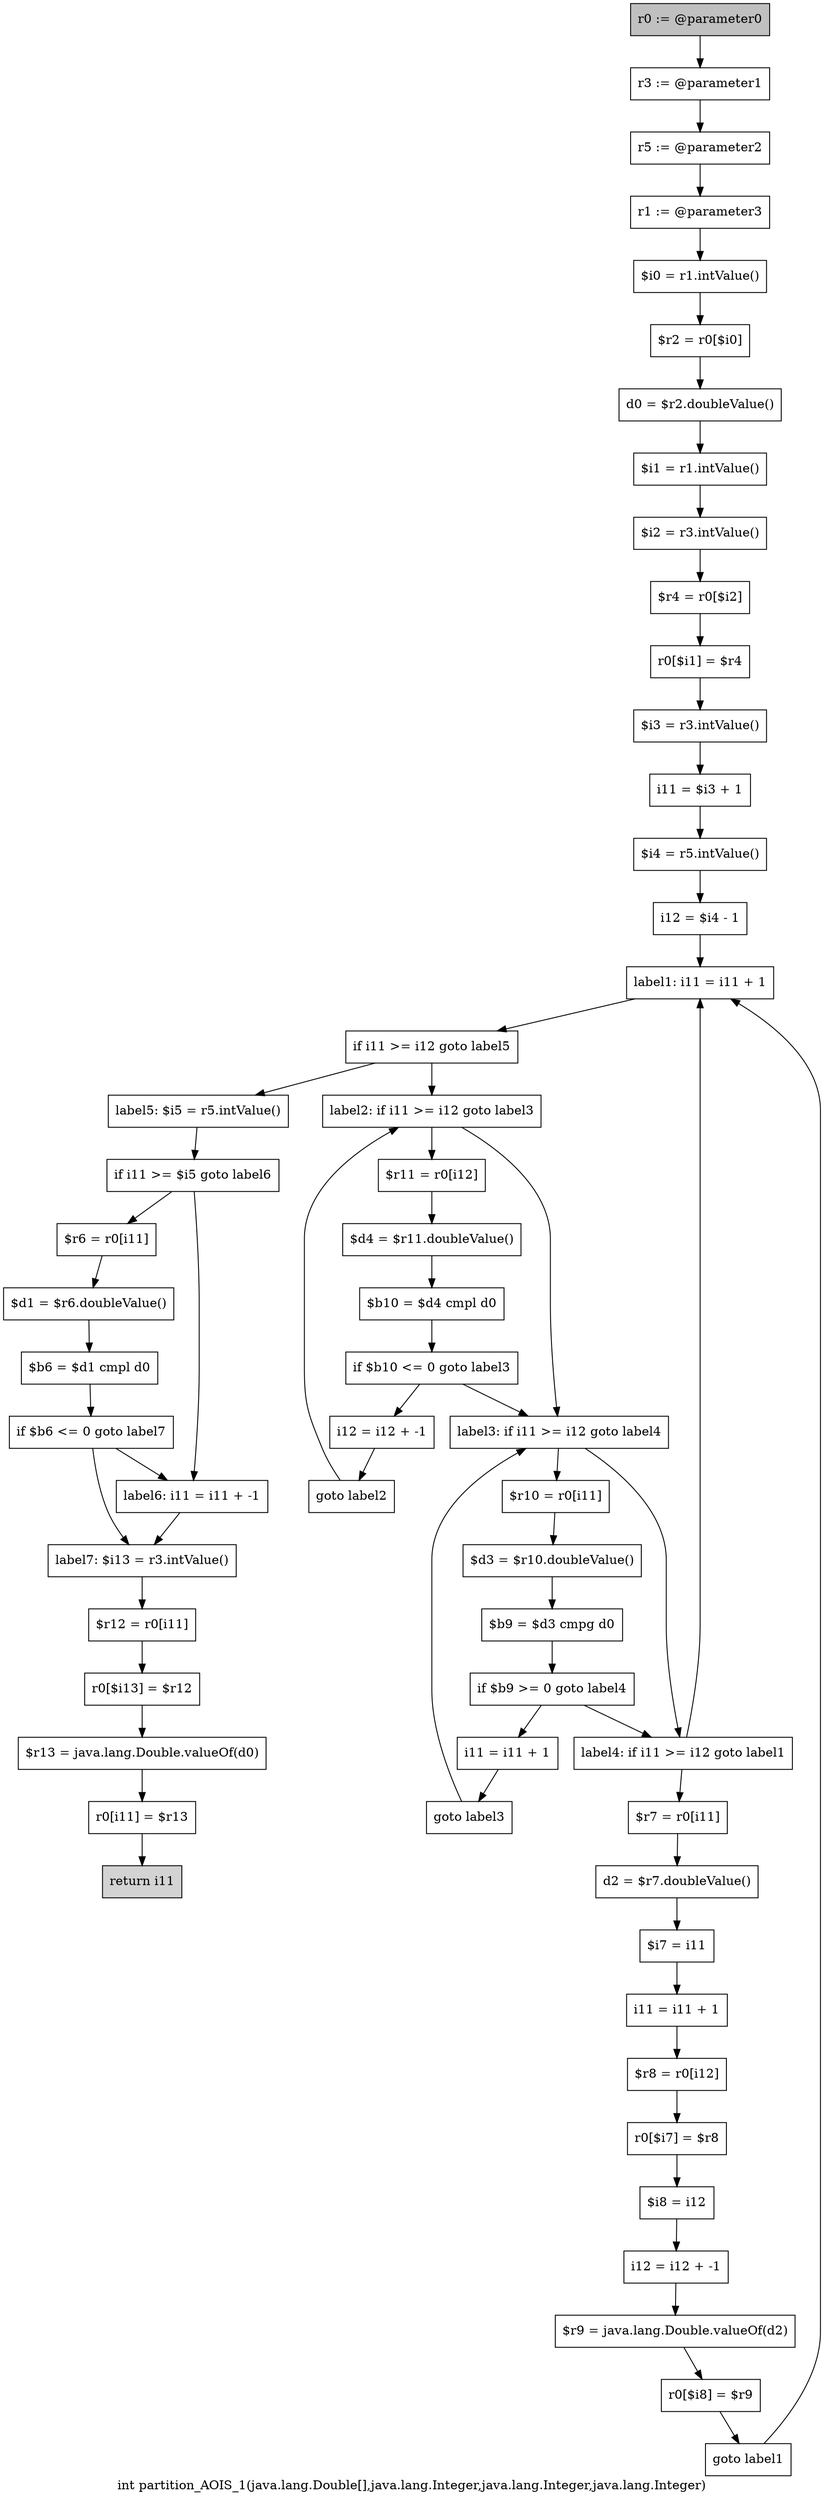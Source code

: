 digraph "int partition_AOIS_1(java.lang.Double[],java.lang.Integer,java.lang.Integer,java.lang.Integer)" {
    label="int partition_AOIS_1(java.lang.Double[],java.lang.Integer,java.lang.Integer,java.lang.Integer)";
    node [shape=box];
    "0" [style=filled,fillcolor=gray,label="r0 := @parameter0",];
    "1" [label="r3 := @parameter1",];
    "0"->"1";
    "2" [label="r5 := @parameter2",];
    "1"->"2";
    "3" [label="r1 := @parameter3",];
    "2"->"3";
    "4" [label="$i0 = r1.intValue()",];
    "3"->"4";
    "5" [label="$r2 = r0[$i0]",];
    "4"->"5";
    "6" [label="d0 = $r2.doubleValue()",];
    "5"->"6";
    "7" [label="$i1 = r1.intValue()",];
    "6"->"7";
    "8" [label="$i2 = r3.intValue()",];
    "7"->"8";
    "9" [label="$r4 = r0[$i2]",];
    "8"->"9";
    "10" [label="r0[$i1] = $r4",];
    "9"->"10";
    "11" [label="$i3 = r3.intValue()",];
    "10"->"11";
    "12" [label="i11 = $i3 + 1",];
    "11"->"12";
    "13" [label="$i4 = r5.intValue()",];
    "12"->"13";
    "14" [label="i12 = $i4 - 1",];
    "13"->"14";
    "15" [label="label1: i11 = i11 + 1",];
    "14"->"15";
    "16" [label="if i11 >= i12 goto label5",];
    "15"->"16";
    "17" [label="label2: if i11 >= i12 goto label3",];
    "16"->"17";
    "43" [label="label5: $i5 = r5.intValue()",];
    "16"->"43";
    "18" [label="$r11 = r0[i12]",];
    "17"->"18";
    "24" [label="label3: if i11 >= i12 goto label4",];
    "17"->"24";
    "19" [label="$d4 = $r11.doubleValue()",];
    "18"->"19";
    "20" [label="$b10 = $d4 cmpl d0",];
    "19"->"20";
    "21" [label="if $b10 <= 0 goto label3",];
    "20"->"21";
    "22" [label="i12 = i12 + -1",];
    "21"->"22";
    "21"->"24";
    "23" [label="goto label2",];
    "22"->"23";
    "23"->"17";
    "25" [label="$r10 = r0[i11]",];
    "24"->"25";
    "31" [label="label4: if i11 >= i12 goto label1",];
    "24"->"31";
    "26" [label="$d3 = $r10.doubleValue()",];
    "25"->"26";
    "27" [label="$b9 = $d3 cmpg d0",];
    "26"->"27";
    "28" [label="if $b9 >= 0 goto label4",];
    "27"->"28";
    "29" [label="i11 = i11 + 1",];
    "28"->"29";
    "28"->"31";
    "30" [label="goto label3",];
    "29"->"30";
    "30"->"24";
    "31"->"15";
    "32" [label="$r7 = r0[i11]",];
    "31"->"32";
    "33" [label="d2 = $r7.doubleValue()",];
    "32"->"33";
    "34" [label="$i7 = i11",];
    "33"->"34";
    "35" [label="i11 = i11 + 1",];
    "34"->"35";
    "36" [label="$r8 = r0[i12]",];
    "35"->"36";
    "37" [label="r0[$i7] = $r8",];
    "36"->"37";
    "38" [label="$i8 = i12",];
    "37"->"38";
    "39" [label="i12 = i12 + -1",];
    "38"->"39";
    "40" [label="$r9 = java.lang.Double.valueOf(d2)",];
    "39"->"40";
    "41" [label="r0[$i8] = $r9",];
    "40"->"41";
    "42" [label="goto label1",];
    "41"->"42";
    "42"->"15";
    "44" [label="if i11 >= $i5 goto label6",];
    "43"->"44";
    "45" [label="$r6 = r0[i11]",];
    "44"->"45";
    "49" [label="label6: i11 = i11 + -1",];
    "44"->"49";
    "46" [label="$d1 = $r6.doubleValue()",];
    "45"->"46";
    "47" [label="$b6 = $d1 cmpl d0",];
    "46"->"47";
    "48" [label="if $b6 <= 0 goto label7",];
    "47"->"48";
    "48"->"49";
    "50" [label="label7: $i13 = r3.intValue()",];
    "48"->"50";
    "49"->"50";
    "51" [label="$r12 = r0[i11]",];
    "50"->"51";
    "52" [label="r0[$i13] = $r12",];
    "51"->"52";
    "53" [label="$r13 = java.lang.Double.valueOf(d0)",];
    "52"->"53";
    "54" [label="r0[i11] = $r13",];
    "53"->"54";
    "55" [style=filled,fillcolor=lightgray,label="return i11",];
    "54"->"55";
}
